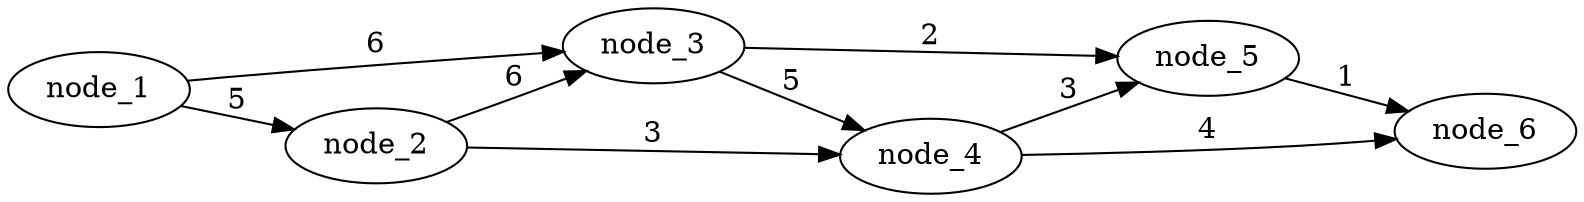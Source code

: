 digraph G {
rankdir=LR;
node_6
node_5
node_5 -> node_6 [label="1"];
node_4
node_4 -> node_5 [label="3"];
node_4 -> node_6 [label="4"];
node_3
node_3 -> node_4 [label="5"];
node_3 -> node_5 [label="2"];
node_2
node_2 -> node_3 [label="6"];
node_2 -> node_4 [label="3"];
node_1
node_1 -> node_2 [label="5"];
node_1 -> node_3 [label="6"];
}
